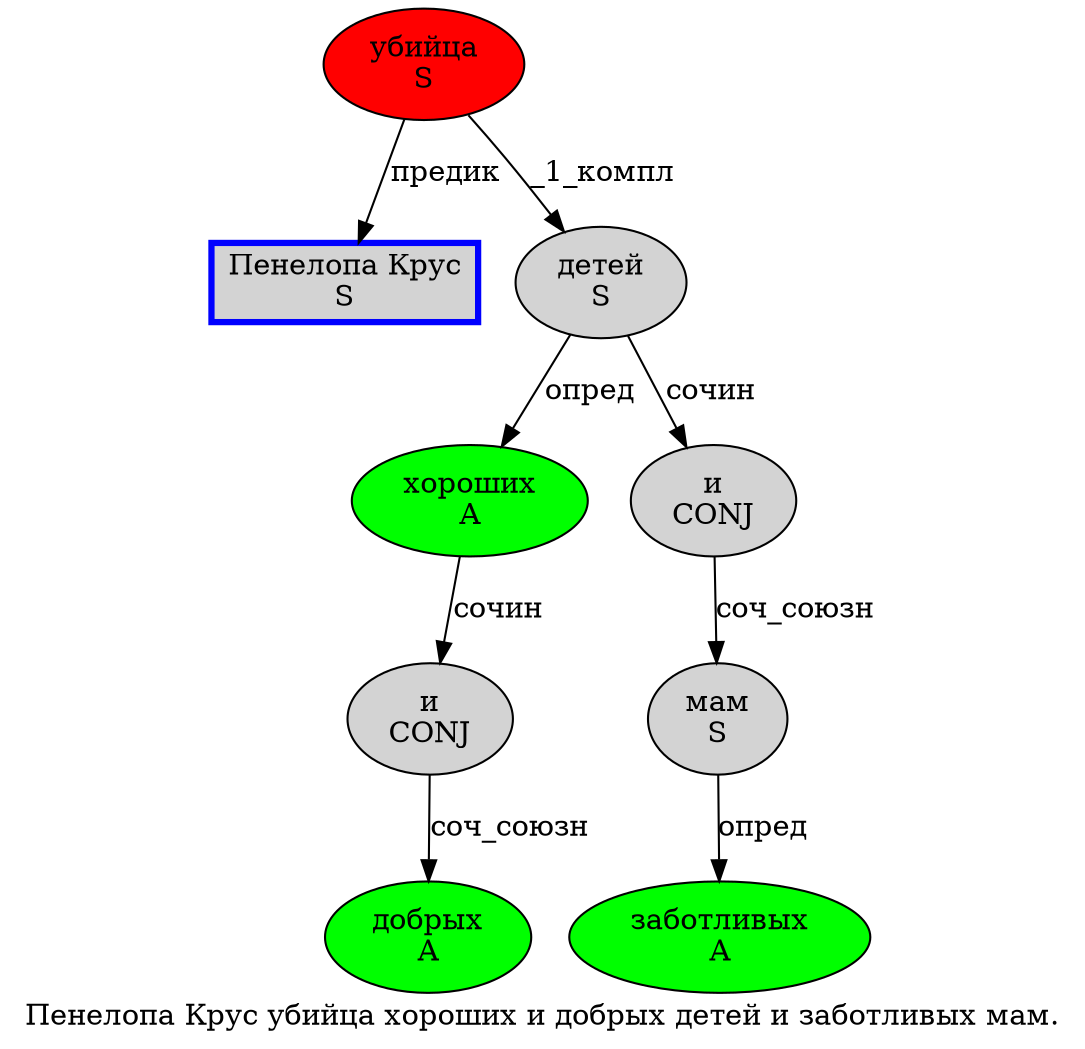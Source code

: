digraph SENTENCE_8 {
	graph [label="Пенелопа Крус убийца хороших и добрых детей и заботливых мам."]
	node [style=filled]
		0 [label="Пенелопа Крус
S" color=blue fillcolor=lightgray penwidth=3 shape=box]
		1 [label="убийца
S" color="" fillcolor=red penwidth=1 shape=ellipse]
		2 [label="хороших
A" color="" fillcolor=green penwidth=1 shape=ellipse]
		3 [label="и
CONJ" color="" fillcolor=lightgray penwidth=1 shape=ellipse]
		4 [label="добрых
A" color="" fillcolor=green penwidth=1 shape=ellipse]
		5 [label="детей
S" color="" fillcolor=lightgray penwidth=1 shape=ellipse]
		6 [label="и
CONJ" color="" fillcolor=lightgray penwidth=1 shape=ellipse]
		7 [label="заботливых
A" color="" fillcolor=green penwidth=1 shape=ellipse]
		8 [label="мам
S" color="" fillcolor=lightgray penwidth=1 shape=ellipse]
			8 -> 7 [label="опред"]
			3 -> 4 [label="соч_союзн"]
			1 -> 0 [label="предик"]
			1 -> 5 [label="_1_компл"]
			2 -> 3 [label="сочин"]
			5 -> 2 [label="опред"]
			5 -> 6 [label="сочин"]
			6 -> 8 [label="соч_союзн"]
}